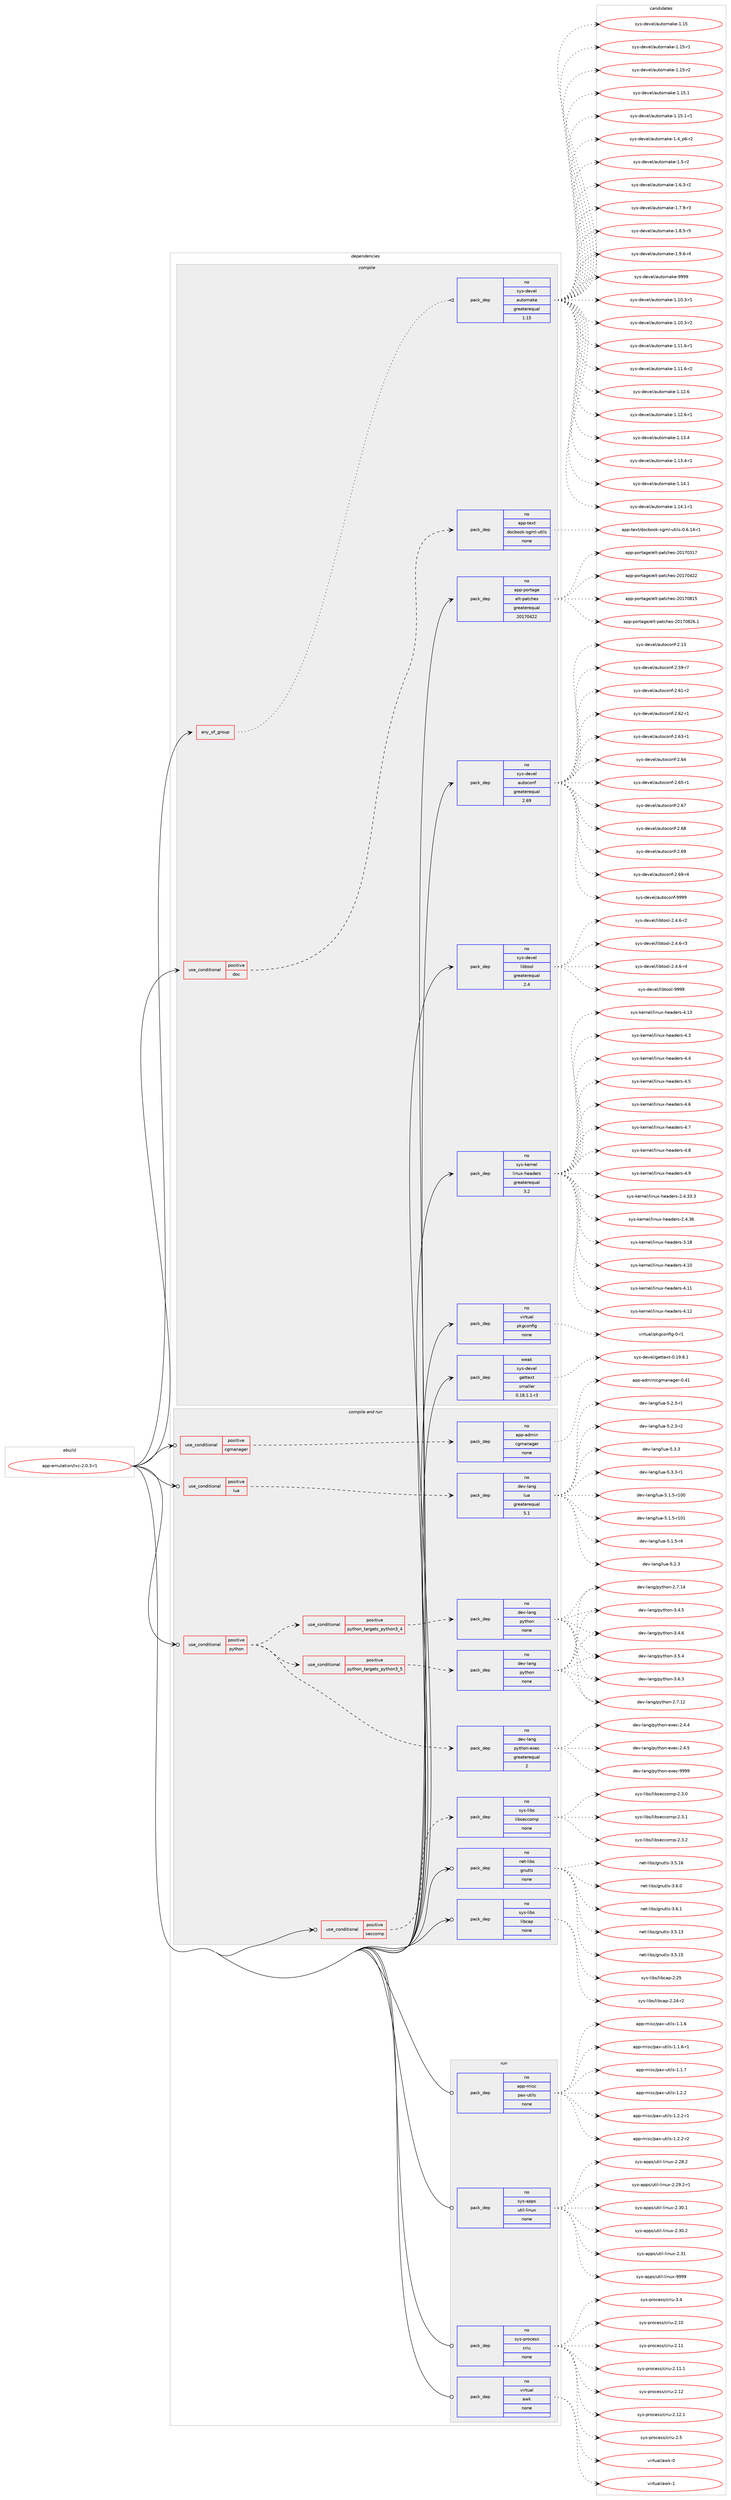 digraph prolog {

# *************
# Graph options
# *************

newrank=true;
concentrate=true;
compound=true;
graph [rankdir=LR,fontname=Helvetica,fontsize=10,ranksep=1.5];#, ranksep=2.5, nodesep=0.2];
edge  [arrowhead=vee];
node  [fontname=Helvetica,fontsize=10];

# **********
# The ebuild
# **********

subgraph cluster_leftcol {
color=gray;
rank=same;
label=<<i>ebuild</i>>;
id [label="app-emulation/lxc-2.0.3-r1", color=red, width=4, href="../app-emulation/lxc-2.0.3-r1.svg"];
}

# ****************
# The dependencies
# ****************

subgraph cluster_midcol {
color=gray;
label=<<i>dependencies</i>>;
subgraph cluster_compile {
fillcolor="#eeeeee";
style=filled;
label=<<i>compile</i>>;
subgraph any438 {
dependency23001 [label=<<TABLE BORDER="0" CELLBORDER="1" CELLSPACING="0" CELLPADDING="4"><TR><TD CELLPADDING="10">any_of_group</TD></TR></TABLE>>, shape=none, color=red];subgraph pack17045 {
dependency23002 [label=<<TABLE BORDER="0" CELLBORDER="1" CELLSPACING="0" CELLPADDING="4" WIDTH="220"><TR><TD ROWSPAN="6" CELLPADDING="30">pack_dep</TD></TR><TR><TD WIDTH="110">no</TD></TR><TR><TD>sys-devel</TD></TR><TR><TD>automake</TD></TR><TR><TD>greaterequal</TD></TR><TR><TD>1.15</TD></TR></TABLE>>, shape=none, color=blue];
}
dependency23001:e -> dependency23002:w [weight=20,style="dotted",arrowhead="oinv"];
}
id:e -> dependency23001:w [weight=20,style="solid",arrowhead="vee"];
subgraph cond5514 {
dependency23003 [label=<<TABLE BORDER="0" CELLBORDER="1" CELLSPACING="0" CELLPADDING="4"><TR><TD ROWSPAN="3" CELLPADDING="10">use_conditional</TD></TR><TR><TD>positive</TD></TR><TR><TD>doc</TD></TR></TABLE>>, shape=none, color=red];
subgraph pack17046 {
dependency23004 [label=<<TABLE BORDER="0" CELLBORDER="1" CELLSPACING="0" CELLPADDING="4" WIDTH="220"><TR><TD ROWSPAN="6" CELLPADDING="30">pack_dep</TD></TR><TR><TD WIDTH="110">no</TD></TR><TR><TD>app-text</TD></TR><TR><TD>docbook-sgml-utils</TD></TR><TR><TD>none</TD></TR><TR><TD></TD></TR></TABLE>>, shape=none, color=blue];
}
dependency23003:e -> dependency23004:w [weight=20,style="dashed",arrowhead="vee"];
}
id:e -> dependency23003:w [weight=20,style="solid",arrowhead="vee"];
subgraph pack17047 {
dependency23005 [label=<<TABLE BORDER="0" CELLBORDER="1" CELLSPACING="0" CELLPADDING="4" WIDTH="220"><TR><TD ROWSPAN="6" CELLPADDING="30">pack_dep</TD></TR><TR><TD WIDTH="110">no</TD></TR><TR><TD>app-portage</TD></TR><TR><TD>elt-patches</TD></TR><TR><TD>greaterequal</TD></TR><TR><TD>20170422</TD></TR></TABLE>>, shape=none, color=blue];
}
id:e -> dependency23005:w [weight=20,style="solid",arrowhead="vee"];
subgraph pack17048 {
dependency23006 [label=<<TABLE BORDER="0" CELLBORDER="1" CELLSPACING="0" CELLPADDING="4" WIDTH="220"><TR><TD ROWSPAN="6" CELLPADDING="30">pack_dep</TD></TR><TR><TD WIDTH="110">no</TD></TR><TR><TD>sys-devel</TD></TR><TR><TD>autoconf</TD></TR><TR><TD>greaterequal</TD></TR><TR><TD>2.69</TD></TR></TABLE>>, shape=none, color=blue];
}
id:e -> dependency23006:w [weight=20,style="solid",arrowhead="vee"];
subgraph pack17049 {
dependency23007 [label=<<TABLE BORDER="0" CELLBORDER="1" CELLSPACING="0" CELLPADDING="4" WIDTH="220"><TR><TD ROWSPAN="6" CELLPADDING="30">pack_dep</TD></TR><TR><TD WIDTH="110">no</TD></TR><TR><TD>sys-devel</TD></TR><TR><TD>libtool</TD></TR><TR><TD>greaterequal</TD></TR><TR><TD>2.4</TD></TR></TABLE>>, shape=none, color=blue];
}
id:e -> dependency23007:w [weight=20,style="solid",arrowhead="vee"];
subgraph pack17050 {
dependency23008 [label=<<TABLE BORDER="0" CELLBORDER="1" CELLSPACING="0" CELLPADDING="4" WIDTH="220"><TR><TD ROWSPAN="6" CELLPADDING="30">pack_dep</TD></TR><TR><TD WIDTH="110">no</TD></TR><TR><TD>sys-kernel</TD></TR><TR><TD>linux-headers</TD></TR><TR><TD>greaterequal</TD></TR><TR><TD>3.2</TD></TR></TABLE>>, shape=none, color=blue];
}
id:e -> dependency23008:w [weight=20,style="solid",arrowhead="vee"];
subgraph pack17051 {
dependency23009 [label=<<TABLE BORDER="0" CELLBORDER="1" CELLSPACING="0" CELLPADDING="4" WIDTH="220"><TR><TD ROWSPAN="6" CELLPADDING="30">pack_dep</TD></TR><TR><TD WIDTH="110">no</TD></TR><TR><TD>virtual</TD></TR><TR><TD>pkgconfig</TD></TR><TR><TD>none</TD></TR><TR><TD></TD></TR></TABLE>>, shape=none, color=blue];
}
id:e -> dependency23009:w [weight=20,style="solid",arrowhead="vee"];
subgraph pack17052 {
dependency23010 [label=<<TABLE BORDER="0" CELLBORDER="1" CELLSPACING="0" CELLPADDING="4" WIDTH="220"><TR><TD ROWSPAN="6" CELLPADDING="30">pack_dep</TD></TR><TR><TD WIDTH="110">weak</TD></TR><TR><TD>sys-devel</TD></TR><TR><TD>gettext</TD></TR><TR><TD>smaller</TD></TR><TR><TD>0.18.1.1-r3</TD></TR></TABLE>>, shape=none, color=blue];
}
id:e -> dependency23010:w [weight=20,style="solid",arrowhead="vee"];
}
subgraph cluster_compileandrun {
fillcolor="#eeeeee";
style=filled;
label=<<i>compile and run</i>>;
subgraph cond5515 {
dependency23011 [label=<<TABLE BORDER="0" CELLBORDER="1" CELLSPACING="0" CELLPADDING="4"><TR><TD ROWSPAN="3" CELLPADDING="10">use_conditional</TD></TR><TR><TD>positive</TD></TR><TR><TD>cgmanager</TD></TR></TABLE>>, shape=none, color=red];
subgraph pack17053 {
dependency23012 [label=<<TABLE BORDER="0" CELLBORDER="1" CELLSPACING="0" CELLPADDING="4" WIDTH="220"><TR><TD ROWSPAN="6" CELLPADDING="30">pack_dep</TD></TR><TR><TD WIDTH="110">no</TD></TR><TR><TD>app-admin</TD></TR><TR><TD>cgmanager</TD></TR><TR><TD>none</TD></TR><TR><TD></TD></TR></TABLE>>, shape=none, color=blue];
}
dependency23011:e -> dependency23012:w [weight=20,style="dashed",arrowhead="vee"];
}
id:e -> dependency23011:w [weight=20,style="solid",arrowhead="odotvee"];
subgraph cond5516 {
dependency23013 [label=<<TABLE BORDER="0" CELLBORDER="1" CELLSPACING="0" CELLPADDING="4"><TR><TD ROWSPAN="3" CELLPADDING="10">use_conditional</TD></TR><TR><TD>positive</TD></TR><TR><TD>lua</TD></TR></TABLE>>, shape=none, color=red];
subgraph pack17054 {
dependency23014 [label=<<TABLE BORDER="0" CELLBORDER="1" CELLSPACING="0" CELLPADDING="4" WIDTH="220"><TR><TD ROWSPAN="6" CELLPADDING="30">pack_dep</TD></TR><TR><TD WIDTH="110">no</TD></TR><TR><TD>dev-lang</TD></TR><TR><TD>lua</TD></TR><TR><TD>greaterequal</TD></TR><TR><TD>5.1</TD></TR></TABLE>>, shape=none, color=blue];
}
dependency23013:e -> dependency23014:w [weight=20,style="dashed",arrowhead="vee"];
}
id:e -> dependency23013:w [weight=20,style="solid",arrowhead="odotvee"];
subgraph cond5517 {
dependency23015 [label=<<TABLE BORDER="0" CELLBORDER="1" CELLSPACING="0" CELLPADDING="4"><TR><TD ROWSPAN="3" CELLPADDING="10">use_conditional</TD></TR><TR><TD>positive</TD></TR><TR><TD>python</TD></TR></TABLE>>, shape=none, color=red];
subgraph cond5518 {
dependency23016 [label=<<TABLE BORDER="0" CELLBORDER="1" CELLSPACING="0" CELLPADDING="4"><TR><TD ROWSPAN="3" CELLPADDING="10">use_conditional</TD></TR><TR><TD>positive</TD></TR><TR><TD>python_targets_python3_4</TD></TR></TABLE>>, shape=none, color=red];
subgraph pack17055 {
dependency23017 [label=<<TABLE BORDER="0" CELLBORDER="1" CELLSPACING="0" CELLPADDING="4" WIDTH="220"><TR><TD ROWSPAN="6" CELLPADDING="30">pack_dep</TD></TR><TR><TD WIDTH="110">no</TD></TR><TR><TD>dev-lang</TD></TR><TR><TD>python</TD></TR><TR><TD>none</TD></TR><TR><TD></TD></TR></TABLE>>, shape=none, color=blue];
}
dependency23016:e -> dependency23017:w [weight=20,style="dashed",arrowhead="vee"];
}
dependency23015:e -> dependency23016:w [weight=20,style="dashed",arrowhead="vee"];
subgraph cond5519 {
dependency23018 [label=<<TABLE BORDER="0" CELLBORDER="1" CELLSPACING="0" CELLPADDING="4"><TR><TD ROWSPAN="3" CELLPADDING="10">use_conditional</TD></TR><TR><TD>positive</TD></TR><TR><TD>python_targets_python3_5</TD></TR></TABLE>>, shape=none, color=red];
subgraph pack17056 {
dependency23019 [label=<<TABLE BORDER="0" CELLBORDER="1" CELLSPACING="0" CELLPADDING="4" WIDTH="220"><TR><TD ROWSPAN="6" CELLPADDING="30">pack_dep</TD></TR><TR><TD WIDTH="110">no</TD></TR><TR><TD>dev-lang</TD></TR><TR><TD>python</TD></TR><TR><TD>none</TD></TR><TR><TD></TD></TR></TABLE>>, shape=none, color=blue];
}
dependency23018:e -> dependency23019:w [weight=20,style="dashed",arrowhead="vee"];
}
dependency23015:e -> dependency23018:w [weight=20,style="dashed",arrowhead="vee"];
subgraph pack17057 {
dependency23020 [label=<<TABLE BORDER="0" CELLBORDER="1" CELLSPACING="0" CELLPADDING="4" WIDTH="220"><TR><TD ROWSPAN="6" CELLPADDING="30">pack_dep</TD></TR><TR><TD WIDTH="110">no</TD></TR><TR><TD>dev-lang</TD></TR><TR><TD>python-exec</TD></TR><TR><TD>greaterequal</TD></TR><TR><TD>2</TD></TR></TABLE>>, shape=none, color=blue];
}
dependency23015:e -> dependency23020:w [weight=20,style="dashed",arrowhead="vee"];
}
id:e -> dependency23015:w [weight=20,style="solid",arrowhead="odotvee"];
subgraph cond5520 {
dependency23021 [label=<<TABLE BORDER="0" CELLBORDER="1" CELLSPACING="0" CELLPADDING="4"><TR><TD ROWSPAN="3" CELLPADDING="10">use_conditional</TD></TR><TR><TD>positive</TD></TR><TR><TD>seccomp</TD></TR></TABLE>>, shape=none, color=red];
subgraph pack17058 {
dependency23022 [label=<<TABLE BORDER="0" CELLBORDER="1" CELLSPACING="0" CELLPADDING="4" WIDTH="220"><TR><TD ROWSPAN="6" CELLPADDING="30">pack_dep</TD></TR><TR><TD WIDTH="110">no</TD></TR><TR><TD>sys-libs</TD></TR><TR><TD>libseccomp</TD></TR><TR><TD>none</TD></TR><TR><TD></TD></TR></TABLE>>, shape=none, color=blue];
}
dependency23021:e -> dependency23022:w [weight=20,style="dashed",arrowhead="vee"];
}
id:e -> dependency23021:w [weight=20,style="solid",arrowhead="odotvee"];
subgraph pack17059 {
dependency23023 [label=<<TABLE BORDER="0" CELLBORDER="1" CELLSPACING="0" CELLPADDING="4" WIDTH="220"><TR><TD ROWSPAN="6" CELLPADDING="30">pack_dep</TD></TR><TR><TD WIDTH="110">no</TD></TR><TR><TD>net-libs</TD></TR><TR><TD>gnutls</TD></TR><TR><TD>none</TD></TR><TR><TD></TD></TR></TABLE>>, shape=none, color=blue];
}
id:e -> dependency23023:w [weight=20,style="solid",arrowhead="odotvee"];
subgraph pack17060 {
dependency23024 [label=<<TABLE BORDER="0" CELLBORDER="1" CELLSPACING="0" CELLPADDING="4" WIDTH="220"><TR><TD ROWSPAN="6" CELLPADDING="30">pack_dep</TD></TR><TR><TD WIDTH="110">no</TD></TR><TR><TD>sys-libs</TD></TR><TR><TD>libcap</TD></TR><TR><TD>none</TD></TR><TR><TD></TD></TR></TABLE>>, shape=none, color=blue];
}
id:e -> dependency23024:w [weight=20,style="solid",arrowhead="odotvee"];
}
subgraph cluster_run {
fillcolor="#eeeeee";
style=filled;
label=<<i>run</i>>;
subgraph pack17061 {
dependency23025 [label=<<TABLE BORDER="0" CELLBORDER="1" CELLSPACING="0" CELLPADDING="4" WIDTH="220"><TR><TD ROWSPAN="6" CELLPADDING="30">pack_dep</TD></TR><TR><TD WIDTH="110">no</TD></TR><TR><TD>app-misc</TD></TR><TR><TD>pax-utils</TD></TR><TR><TD>none</TD></TR><TR><TD></TD></TR></TABLE>>, shape=none, color=blue];
}
id:e -> dependency23025:w [weight=20,style="solid",arrowhead="odot"];
subgraph pack17062 {
dependency23026 [label=<<TABLE BORDER="0" CELLBORDER="1" CELLSPACING="0" CELLPADDING="4" WIDTH="220"><TR><TD ROWSPAN="6" CELLPADDING="30">pack_dep</TD></TR><TR><TD WIDTH="110">no</TD></TR><TR><TD>sys-apps</TD></TR><TR><TD>util-linux</TD></TR><TR><TD>none</TD></TR><TR><TD></TD></TR></TABLE>>, shape=none, color=blue];
}
id:e -> dependency23026:w [weight=20,style="solid",arrowhead="odot"];
subgraph pack17063 {
dependency23027 [label=<<TABLE BORDER="0" CELLBORDER="1" CELLSPACING="0" CELLPADDING="4" WIDTH="220"><TR><TD ROWSPAN="6" CELLPADDING="30">pack_dep</TD></TR><TR><TD WIDTH="110">no</TD></TR><TR><TD>sys-process</TD></TR><TR><TD>criu</TD></TR><TR><TD>none</TD></TR><TR><TD></TD></TR></TABLE>>, shape=none, color=blue];
}
id:e -> dependency23027:w [weight=20,style="solid",arrowhead="odot"];
subgraph pack17064 {
dependency23028 [label=<<TABLE BORDER="0" CELLBORDER="1" CELLSPACING="0" CELLPADDING="4" WIDTH="220"><TR><TD ROWSPAN="6" CELLPADDING="30">pack_dep</TD></TR><TR><TD WIDTH="110">no</TD></TR><TR><TD>virtual</TD></TR><TR><TD>awk</TD></TR><TR><TD>none</TD></TR><TR><TD></TD></TR></TABLE>>, shape=none, color=blue];
}
id:e -> dependency23028:w [weight=20,style="solid",arrowhead="odot"];
}
}

# **************
# The candidates
# **************

subgraph cluster_choices {
rank=same;
color=gray;
label=<<i>candidates</i>>;

subgraph choice17045 {
color=black;
nodesep=1;
choice11512111545100101118101108479711711611110997107101454946494846514511449 [label="sys-devel/automake-1.10.3-r1", color=red, width=4,href="../sys-devel/automake-1.10.3-r1.svg"];
choice11512111545100101118101108479711711611110997107101454946494846514511450 [label="sys-devel/automake-1.10.3-r2", color=red, width=4,href="../sys-devel/automake-1.10.3-r2.svg"];
choice11512111545100101118101108479711711611110997107101454946494946544511449 [label="sys-devel/automake-1.11.6-r1", color=red, width=4,href="../sys-devel/automake-1.11.6-r1.svg"];
choice11512111545100101118101108479711711611110997107101454946494946544511450 [label="sys-devel/automake-1.11.6-r2", color=red, width=4,href="../sys-devel/automake-1.11.6-r2.svg"];
choice1151211154510010111810110847971171161111099710710145494649504654 [label="sys-devel/automake-1.12.6", color=red, width=4,href="../sys-devel/automake-1.12.6.svg"];
choice11512111545100101118101108479711711611110997107101454946495046544511449 [label="sys-devel/automake-1.12.6-r1", color=red, width=4,href="../sys-devel/automake-1.12.6-r1.svg"];
choice1151211154510010111810110847971171161111099710710145494649514652 [label="sys-devel/automake-1.13.4", color=red, width=4,href="../sys-devel/automake-1.13.4.svg"];
choice11512111545100101118101108479711711611110997107101454946495146524511449 [label="sys-devel/automake-1.13.4-r1", color=red, width=4,href="../sys-devel/automake-1.13.4-r1.svg"];
choice1151211154510010111810110847971171161111099710710145494649524649 [label="sys-devel/automake-1.14.1", color=red, width=4,href="../sys-devel/automake-1.14.1.svg"];
choice11512111545100101118101108479711711611110997107101454946495246494511449 [label="sys-devel/automake-1.14.1-r1", color=red, width=4,href="../sys-devel/automake-1.14.1-r1.svg"];
choice115121115451001011181011084797117116111109971071014549464953 [label="sys-devel/automake-1.15", color=red, width=4,href="../sys-devel/automake-1.15.svg"];
choice1151211154510010111810110847971171161111099710710145494649534511449 [label="sys-devel/automake-1.15-r1", color=red, width=4,href="../sys-devel/automake-1.15-r1.svg"];
choice1151211154510010111810110847971171161111099710710145494649534511450 [label="sys-devel/automake-1.15-r2", color=red, width=4,href="../sys-devel/automake-1.15-r2.svg"];
choice1151211154510010111810110847971171161111099710710145494649534649 [label="sys-devel/automake-1.15.1", color=red, width=4,href="../sys-devel/automake-1.15.1.svg"];
choice11512111545100101118101108479711711611110997107101454946495346494511449 [label="sys-devel/automake-1.15.1-r1", color=red, width=4,href="../sys-devel/automake-1.15.1-r1.svg"];
choice115121115451001011181011084797117116111109971071014549465295112544511450 [label="sys-devel/automake-1.4_p6-r2", color=red, width=4,href="../sys-devel/automake-1.4_p6-r2.svg"];
choice11512111545100101118101108479711711611110997107101454946534511450 [label="sys-devel/automake-1.5-r2", color=red, width=4,href="../sys-devel/automake-1.5-r2.svg"];
choice115121115451001011181011084797117116111109971071014549465446514511450 [label="sys-devel/automake-1.6.3-r2", color=red, width=4,href="../sys-devel/automake-1.6.3-r2.svg"];
choice115121115451001011181011084797117116111109971071014549465546574511451 [label="sys-devel/automake-1.7.9-r3", color=red, width=4,href="../sys-devel/automake-1.7.9-r3.svg"];
choice115121115451001011181011084797117116111109971071014549465646534511453 [label="sys-devel/automake-1.8.5-r5", color=red, width=4,href="../sys-devel/automake-1.8.5-r5.svg"];
choice115121115451001011181011084797117116111109971071014549465746544511452 [label="sys-devel/automake-1.9.6-r4", color=red, width=4,href="../sys-devel/automake-1.9.6-r4.svg"];
choice115121115451001011181011084797117116111109971071014557575757 [label="sys-devel/automake-9999", color=red, width=4,href="../sys-devel/automake-9999.svg"];
dependency23002:e -> choice11512111545100101118101108479711711611110997107101454946494846514511449:w [style=dotted,weight="100"];
dependency23002:e -> choice11512111545100101118101108479711711611110997107101454946494846514511450:w [style=dotted,weight="100"];
dependency23002:e -> choice11512111545100101118101108479711711611110997107101454946494946544511449:w [style=dotted,weight="100"];
dependency23002:e -> choice11512111545100101118101108479711711611110997107101454946494946544511450:w [style=dotted,weight="100"];
dependency23002:e -> choice1151211154510010111810110847971171161111099710710145494649504654:w [style=dotted,weight="100"];
dependency23002:e -> choice11512111545100101118101108479711711611110997107101454946495046544511449:w [style=dotted,weight="100"];
dependency23002:e -> choice1151211154510010111810110847971171161111099710710145494649514652:w [style=dotted,weight="100"];
dependency23002:e -> choice11512111545100101118101108479711711611110997107101454946495146524511449:w [style=dotted,weight="100"];
dependency23002:e -> choice1151211154510010111810110847971171161111099710710145494649524649:w [style=dotted,weight="100"];
dependency23002:e -> choice11512111545100101118101108479711711611110997107101454946495246494511449:w [style=dotted,weight="100"];
dependency23002:e -> choice115121115451001011181011084797117116111109971071014549464953:w [style=dotted,weight="100"];
dependency23002:e -> choice1151211154510010111810110847971171161111099710710145494649534511449:w [style=dotted,weight="100"];
dependency23002:e -> choice1151211154510010111810110847971171161111099710710145494649534511450:w [style=dotted,weight="100"];
dependency23002:e -> choice1151211154510010111810110847971171161111099710710145494649534649:w [style=dotted,weight="100"];
dependency23002:e -> choice11512111545100101118101108479711711611110997107101454946495346494511449:w [style=dotted,weight="100"];
dependency23002:e -> choice115121115451001011181011084797117116111109971071014549465295112544511450:w [style=dotted,weight="100"];
dependency23002:e -> choice11512111545100101118101108479711711611110997107101454946534511450:w [style=dotted,weight="100"];
dependency23002:e -> choice115121115451001011181011084797117116111109971071014549465446514511450:w [style=dotted,weight="100"];
dependency23002:e -> choice115121115451001011181011084797117116111109971071014549465546574511451:w [style=dotted,weight="100"];
dependency23002:e -> choice115121115451001011181011084797117116111109971071014549465646534511453:w [style=dotted,weight="100"];
dependency23002:e -> choice115121115451001011181011084797117116111109971071014549465746544511452:w [style=dotted,weight="100"];
dependency23002:e -> choice115121115451001011181011084797117116111109971071014557575757:w [style=dotted,weight="100"];
}
subgraph choice17046 {
color=black;
nodesep=1;
choice97112112451161011201164710011199981111111074511510310910845117116105108115454846544649524511449 [label="app-text/docbook-sgml-utils-0.6.14-r1", color=red, width=4,href="../app-text/docbook-sgml-utils-0.6.14-r1.svg"];
dependency23004:e -> choice97112112451161011201164710011199981111111074511510310910845117116105108115454846544649524511449:w [style=dotted,weight="100"];
}
subgraph choice17047 {
color=black;
nodesep=1;
choice97112112451121111141169710310147101108116451129711699104101115455048495548514955 [label="app-portage/elt-patches-20170317", color=red, width=4,href="../app-portage/elt-patches-20170317.svg"];
choice97112112451121111141169710310147101108116451129711699104101115455048495548525050 [label="app-portage/elt-patches-20170422", color=red, width=4,href="../app-portage/elt-patches-20170422.svg"];
choice97112112451121111141169710310147101108116451129711699104101115455048495548564953 [label="app-portage/elt-patches-20170815", color=red, width=4,href="../app-portage/elt-patches-20170815.svg"];
choice971121124511211111411697103101471011081164511297116991041011154550484955485650544649 [label="app-portage/elt-patches-20170826.1", color=red, width=4,href="../app-portage/elt-patches-20170826.1.svg"];
dependency23005:e -> choice97112112451121111141169710310147101108116451129711699104101115455048495548514955:w [style=dotted,weight="100"];
dependency23005:e -> choice97112112451121111141169710310147101108116451129711699104101115455048495548525050:w [style=dotted,weight="100"];
dependency23005:e -> choice97112112451121111141169710310147101108116451129711699104101115455048495548564953:w [style=dotted,weight="100"];
dependency23005:e -> choice971121124511211111411697103101471011081164511297116991041011154550484955485650544649:w [style=dotted,weight="100"];
}
subgraph choice17048 {
color=black;
nodesep=1;
choice115121115451001011181011084797117116111991111101024550464951 [label="sys-devel/autoconf-2.13", color=red, width=4,href="../sys-devel/autoconf-2.13.svg"];
choice1151211154510010111810110847971171161119911111010245504653574511455 [label="sys-devel/autoconf-2.59-r7", color=red, width=4,href="../sys-devel/autoconf-2.59-r7.svg"];
choice1151211154510010111810110847971171161119911111010245504654494511450 [label="sys-devel/autoconf-2.61-r2", color=red, width=4,href="../sys-devel/autoconf-2.61-r2.svg"];
choice1151211154510010111810110847971171161119911111010245504654504511449 [label="sys-devel/autoconf-2.62-r1", color=red, width=4,href="../sys-devel/autoconf-2.62-r1.svg"];
choice1151211154510010111810110847971171161119911111010245504654514511449 [label="sys-devel/autoconf-2.63-r1", color=red, width=4,href="../sys-devel/autoconf-2.63-r1.svg"];
choice115121115451001011181011084797117116111991111101024550465452 [label="sys-devel/autoconf-2.64", color=red, width=4,href="../sys-devel/autoconf-2.64.svg"];
choice1151211154510010111810110847971171161119911111010245504654534511449 [label="sys-devel/autoconf-2.65-r1", color=red, width=4,href="../sys-devel/autoconf-2.65-r1.svg"];
choice115121115451001011181011084797117116111991111101024550465455 [label="sys-devel/autoconf-2.67", color=red, width=4,href="../sys-devel/autoconf-2.67.svg"];
choice115121115451001011181011084797117116111991111101024550465456 [label="sys-devel/autoconf-2.68", color=red, width=4,href="../sys-devel/autoconf-2.68.svg"];
choice115121115451001011181011084797117116111991111101024550465457 [label="sys-devel/autoconf-2.69", color=red, width=4,href="../sys-devel/autoconf-2.69.svg"];
choice1151211154510010111810110847971171161119911111010245504654574511452 [label="sys-devel/autoconf-2.69-r4", color=red, width=4,href="../sys-devel/autoconf-2.69-r4.svg"];
choice115121115451001011181011084797117116111991111101024557575757 [label="sys-devel/autoconf-9999", color=red, width=4,href="../sys-devel/autoconf-9999.svg"];
dependency23006:e -> choice115121115451001011181011084797117116111991111101024550464951:w [style=dotted,weight="100"];
dependency23006:e -> choice1151211154510010111810110847971171161119911111010245504653574511455:w [style=dotted,weight="100"];
dependency23006:e -> choice1151211154510010111810110847971171161119911111010245504654494511450:w [style=dotted,weight="100"];
dependency23006:e -> choice1151211154510010111810110847971171161119911111010245504654504511449:w [style=dotted,weight="100"];
dependency23006:e -> choice1151211154510010111810110847971171161119911111010245504654514511449:w [style=dotted,weight="100"];
dependency23006:e -> choice115121115451001011181011084797117116111991111101024550465452:w [style=dotted,weight="100"];
dependency23006:e -> choice1151211154510010111810110847971171161119911111010245504654534511449:w [style=dotted,weight="100"];
dependency23006:e -> choice115121115451001011181011084797117116111991111101024550465455:w [style=dotted,weight="100"];
dependency23006:e -> choice115121115451001011181011084797117116111991111101024550465456:w [style=dotted,weight="100"];
dependency23006:e -> choice115121115451001011181011084797117116111991111101024550465457:w [style=dotted,weight="100"];
dependency23006:e -> choice1151211154510010111810110847971171161119911111010245504654574511452:w [style=dotted,weight="100"];
dependency23006:e -> choice115121115451001011181011084797117116111991111101024557575757:w [style=dotted,weight="100"];
}
subgraph choice17049 {
color=black;
nodesep=1;
choice1151211154510010111810110847108105981161111111084550465246544511450 [label="sys-devel/libtool-2.4.6-r2", color=red, width=4,href="../sys-devel/libtool-2.4.6-r2.svg"];
choice1151211154510010111810110847108105981161111111084550465246544511451 [label="sys-devel/libtool-2.4.6-r3", color=red, width=4,href="../sys-devel/libtool-2.4.6-r3.svg"];
choice1151211154510010111810110847108105981161111111084550465246544511452 [label="sys-devel/libtool-2.4.6-r4", color=red, width=4,href="../sys-devel/libtool-2.4.6-r4.svg"];
choice1151211154510010111810110847108105981161111111084557575757 [label="sys-devel/libtool-9999", color=red, width=4,href="../sys-devel/libtool-9999.svg"];
dependency23007:e -> choice1151211154510010111810110847108105981161111111084550465246544511450:w [style=dotted,weight="100"];
dependency23007:e -> choice1151211154510010111810110847108105981161111111084550465246544511451:w [style=dotted,weight="100"];
dependency23007:e -> choice1151211154510010111810110847108105981161111111084550465246544511452:w [style=dotted,weight="100"];
dependency23007:e -> choice1151211154510010111810110847108105981161111111084557575757:w [style=dotted,weight="100"];
}
subgraph choice17050 {
color=black;
nodesep=1;
choice11512111545107101114110101108471081051101171204510410197100101114115455046524651514651 [label="sys-kernel/linux-headers-2.4.33.3", color=red, width=4,href="../sys-kernel/linux-headers-2.4.33.3.svg"];
choice1151211154510710111411010110847108105110117120451041019710010111411545504652465154 [label="sys-kernel/linux-headers-2.4.36", color=red, width=4,href="../sys-kernel/linux-headers-2.4.36.svg"];
choice115121115451071011141101011084710810511011712045104101971001011141154551464956 [label="sys-kernel/linux-headers-3.18", color=red, width=4,href="../sys-kernel/linux-headers-3.18.svg"];
choice115121115451071011141101011084710810511011712045104101971001011141154552464948 [label="sys-kernel/linux-headers-4.10", color=red, width=4,href="../sys-kernel/linux-headers-4.10.svg"];
choice115121115451071011141101011084710810511011712045104101971001011141154552464949 [label="sys-kernel/linux-headers-4.11", color=red, width=4,href="../sys-kernel/linux-headers-4.11.svg"];
choice115121115451071011141101011084710810511011712045104101971001011141154552464950 [label="sys-kernel/linux-headers-4.12", color=red, width=4,href="../sys-kernel/linux-headers-4.12.svg"];
choice115121115451071011141101011084710810511011712045104101971001011141154552464951 [label="sys-kernel/linux-headers-4.13", color=red, width=4,href="../sys-kernel/linux-headers-4.13.svg"];
choice1151211154510710111411010110847108105110117120451041019710010111411545524651 [label="sys-kernel/linux-headers-4.3", color=red, width=4,href="../sys-kernel/linux-headers-4.3.svg"];
choice1151211154510710111411010110847108105110117120451041019710010111411545524652 [label="sys-kernel/linux-headers-4.4", color=red, width=4,href="../sys-kernel/linux-headers-4.4.svg"];
choice1151211154510710111411010110847108105110117120451041019710010111411545524653 [label="sys-kernel/linux-headers-4.5", color=red, width=4,href="../sys-kernel/linux-headers-4.5.svg"];
choice1151211154510710111411010110847108105110117120451041019710010111411545524654 [label="sys-kernel/linux-headers-4.6", color=red, width=4,href="../sys-kernel/linux-headers-4.6.svg"];
choice1151211154510710111411010110847108105110117120451041019710010111411545524655 [label="sys-kernel/linux-headers-4.7", color=red, width=4,href="../sys-kernel/linux-headers-4.7.svg"];
choice1151211154510710111411010110847108105110117120451041019710010111411545524656 [label="sys-kernel/linux-headers-4.8", color=red, width=4,href="../sys-kernel/linux-headers-4.8.svg"];
choice1151211154510710111411010110847108105110117120451041019710010111411545524657 [label="sys-kernel/linux-headers-4.9", color=red, width=4,href="../sys-kernel/linux-headers-4.9.svg"];
dependency23008:e -> choice11512111545107101114110101108471081051101171204510410197100101114115455046524651514651:w [style=dotted,weight="100"];
dependency23008:e -> choice1151211154510710111411010110847108105110117120451041019710010111411545504652465154:w [style=dotted,weight="100"];
dependency23008:e -> choice115121115451071011141101011084710810511011712045104101971001011141154551464956:w [style=dotted,weight="100"];
dependency23008:e -> choice115121115451071011141101011084710810511011712045104101971001011141154552464948:w [style=dotted,weight="100"];
dependency23008:e -> choice115121115451071011141101011084710810511011712045104101971001011141154552464949:w [style=dotted,weight="100"];
dependency23008:e -> choice115121115451071011141101011084710810511011712045104101971001011141154552464950:w [style=dotted,weight="100"];
dependency23008:e -> choice115121115451071011141101011084710810511011712045104101971001011141154552464951:w [style=dotted,weight="100"];
dependency23008:e -> choice1151211154510710111411010110847108105110117120451041019710010111411545524651:w [style=dotted,weight="100"];
dependency23008:e -> choice1151211154510710111411010110847108105110117120451041019710010111411545524652:w [style=dotted,weight="100"];
dependency23008:e -> choice1151211154510710111411010110847108105110117120451041019710010111411545524653:w [style=dotted,weight="100"];
dependency23008:e -> choice1151211154510710111411010110847108105110117120451041019710010111411545524654:w [style=dotted,weight="100"];
dependency23008:e -> choice1151211154510710111411010110847108105110117120451041019710010111411545524655:w [style=dotted,weight="100"];
dependency23008:e -> choice1151211154510710111411010110847108105110117120451041019710010111411545524656:w [style=dotted,weight="100"];
dependency23008:e -> choice1151211154510710111411010110847108105110117120451041019710010111411545524657:w [style=dotted,weight="100"];
}
subgraph choice17051 {
color=black;
nodesep=1;
choice11810511411611797108471121071039911111010210510345484511449 [label="virtual/pkgconfig-0-r1", color=red, width=4,href="../virtual/pkgconfig-0-r1.svg"];
dependency23009:e -> choice11810511411611797108471121071039911111010210510345484511449:w [style=dotted,weight="100"];
}
subgraph choice17052 {
color=black;
nodesep=1;
choice1151211154510010111810110847103101116116101120116454846495746564649 [label="sys-devel/gettext-0.19.8.1", color=red, width=4,href="../sys-devel/gettext-0.19.8.1.svg"];
dependency23010:e -> choice1151211154510010111810110847103101116116101120116454846495746564649:w [style=dotted,weight="100"];
}
subgraph choice17053 {
color=black;
nodesep=1;
choice971121124597100109105110479910310997110971031011144548465249 [label="app-admin/cgmanager-0.41", color=red, width=4,href="../app-admin/cgmanager-0.41.svg"];
dependency23012:e -> choice971121124597100109105110479910310997110971031011144548465249:w [style=dotted,weight="100"];
}
subgraph choice17054 {
color=black;
nodesep=1;
choice1001011184510897110103471081179745534649465345114494848 [label="dev-lang/lua-5.1.5-r100", color=red, width=4,href="../dev-lang/lua-5.1.5-r100.svg"];
choice1001011184510897110103471081179745534649465345114494849 [label="dev-lang/lua-5.1.5-r101", color=red, width=4,href="../dev-lang/lua-5.1.5-r101.svg"];
choice100101118451089711010347108117974553464946534511452 [label="dev-lang/lua-5.1.5-r4", color=red, width=4,href="../dev-lang/lua-5.1.5-r4.svg"];
choice10010111845108971101034710811797455346504651 [label="dev-lang/lua-5.2.3", color=red, width=4,href="../dev-lang/lua-5.2.3.svg"];
choice100101118451089711010347108117974553465046514511449 [label="dev-lang/lua-5.2.3-r1", color=red, width=4,href="../dev-lang/lua-5.2.3-r1.svg"];
choice100101118451089711010347108117974553465046514511450 [label="dev-lang/lua-5.2.3-r2", color=red, width=4,href="../dev-lang/lua-5.2.3-r2.svg"];
choice10010111845108971101034710811797455346514651 [label="dev-lang/lua-5.3.3", color=red, width=4,href="../dev-lang/lua-5.3.3.svg"];
choice100101118451089711010347108117974553465146514511449 [label="dev-lang/lua-5.3.3-r1", color=red, width=4,href="../dev-lang/lua-5.3.3-r1.svg"];
dependency23014:e -> choice1001011184510897110103471081179745534649465345114494848:w [style=dotted,weight="100"];
dependency23014:e -> choice1001011184510897110103471081179745534649465345114494849:w [style=dotted,weight="100"];
dependency23014:e -> choice100101118451089711010347108117974553464946534511452:w [style=dotted,weight="100"];
dependency23014:e -> choice10010111845108971101034710811797455346504651:w [style=dotted,weight="100"];
dependency23014:e -> choice100101118451089711010347108117974553465046514511449:w [style=dotted,weight="100"];
dependency23014:e -> choice100101118451089711010347108117974553465046514511450:w [style=dotted,weight="100"];
dependency23014:e -> choice10010111845108971101034710811797455346514651:w [style=dotted,weight="100"];
dependency23014:e -> choice100101118451089711010347108117974553465146514511449:w [style=dotted,weight="100"];
}
subgraph choice17055 {
color=black;
nodesep=1;
choice10010111845108971101034711212111610411111045504655464950 [label="dev-lang/python-2.7.12", color=red, width=4,href="../dev-lang/python-2.7.12.svg"];
choice10010111845108971101034711212111610411111045504655464952 [label="dev-lang/python-2.7.14", color=red, width=4,href="../dev-lang/python-2.7.14.svg"];
choice100101118451089711010347112121116104111110455146524653 [label="dev-lang/python-3.4.5", color=red, width=4,href="../dev-lang/python-3.4.5.svg"];
choice100101118451089711010347112121116104111110455146524654 [label="dev-lang/python-3.4.6", color=red, width=4,href="../dev-lang/python-3.4.6.svg"];
choice100101118451089711010347112121116104111110455146534652 [label="dev-lang/python-3.5.4", color=red, width=4,href="../dev-lang/python-3.5.4.svg"];
choice100101118451089711010347112121116104111110455146544651 [label="dev-lang/python-3.6.3", color=red, width=4,href="../dev-lang/python-3.6.3.svg"];
dependency23017:e -> choice10010111845108971101034711212111610411111045504655464950:w [style=dotted,weight="100"];
dependency23017:e -> choice10010111845108971101034711212111610411111045504655464952:w [style=dotted,weight="100"];
dependency23017:e -> choice100101118451089711010347112121116104111110455146524653:w [style=dotted,weight="100"];
dependency23017:e -> choice100101118451089711010347112121116104111110455146524654:w [style=dotted,weight="100"];
dependency23017:e -> choice100101118451089711010347112121116104111110455146534652:w [style=dotted,weight="100"];
dependency23017:e -> choice100101118451089711010347112121116104111110455146544651:w [style=dotted,weight="100"];
}
subgraph choice17056 {
color=black;
nodesep=1;
choice10010111845108971101034711212111610411111045504655464950 [label="dev-lang/python-2.7.12", color=red, width=4,href="../dev-lang/python-2.7.12.svg"];
choice10010111845108971101034711212111610411111045504655464952 [label="dev-lang/python-2.7.14", color=red, width=4,href="../dev-lang/python-2.7.14.svg"];
choice100101118451089711010347112121116104111110455146524653 [label="dev-lang/python-3.4.5", color=red, width=4,href="../dev-lang/python-3.4.5.svg"];
choice100101118451089711010347112121116104111110455146524654 [label="dev-lang/python-3.4.6", color=red, width=4,href="../dev-lang/python-3.4.6.svg"];
choice100101118451089711010347112121116104111110455146534652 [label="dev-lang/python-3.5.4", color=red, width=4,href="../dev-lang/python-3.5.4.svg"];
choice100101118451089711010347112121116104111110455146544651 [label="dev-lang/python-3.6.3", color=red, width=4,href="../dev-lang/python-3.6.3.svg"];
dependency23019:e -> choice10010111845108971101034711212111610411111045504655464950:w [style=dotted,weight="100"];
dependency23019:e -> choice10010111845108971101034711212111610411111045504655464952:w [style=dotted,weight="100"];
dependency23019:e -> choice100101118451089711010347112121116104111110455146524653:w [style=dotted,weight="100"];
dependency23019:e -> choice100101118451089711010347112121116104111110455146524654:w [style=dotted,weight="100"];
dependency23019:e -> choice100101118451089711010347112121116104111110455146534652:w [style=dotted,weight="100"];
dependency23019:e -> choice100101118451089711010347112121116104111110455146544651:w [style=dotted,weight="100"];
}
subgraph choice17057 {
color=black;
nodesep=1;
choice1001011184510897110103471121211161041111104510112010199455046524652 [label="dev-lang/python-exec-2.4.4", color=red, width=4,href="../dev-lang/python-exec-2.4.4.svg"];
choice1001011184510897110103471121211161041111104510112010199455046524653 [label="dev-lang/python-exec-2.4.5", color=red, width=4,href="../dev-lang/python-exec-2.4.5.svg"];
choice10010111845108971101034711212111610411111045101120101994557575757 [label="dev-lang/python-exec-9999", color=red, width=4,href="../dev-lang/python-exec-9999.svg"];
dependency23020:e -> choice1001011184510897110103471121211161041111104510112010199455046524652:w [style=dotted,weight="100"];
dependency23020:e -> choice1001011184510897110103471121211161041111104510112010199455046524653:w [style=dotted,weight="100"];
dependency23020:e -> choice10010111845108971101034711212111610411111045101120101994557575757:w [style=dotted,weight="100"];
}
subgraph choice17058 {
color=black;
nodesep=1;
choice115121115451081059811547108105981151019999111109112455046514648 [label="sys-libs/libseccomp-2.3.0", color=red, width=4,href="../sys-libs/libseccomp-2.3.0.svg"];
choice115121115451081059811547108105981151019999111109112455046514649 [label="sys-libs/libseccomp-2.3.1", color=red, width=4,href="../sys-libs/libseccomp-2.3.1.svg"];
choice115121115451081059811547108105981151019999111109112455046514650 [label="sys-libs/libseccomp-2.3.2", color=red, width=4,href="../sys-libs/libseccomp-2.3.2.svg"];
dependency23022:e -> choice115121115451081059811547108105981151019999111109112455046514648:w [style=dotted,weight="100"];
dependency23022:e -> choice115121115451081059811547108105981151019999111109112455046514649:w [style=dotted,weight="100"];
dependency23022:e -> choice115121115451081059811547108105981151019999111109112455046514650:w [style=dotted,weight="100"];
}
subgraph choice17059 {
color=black;
nodesep=1;
choice11010111645108105981154710311011711610811545514653464951 [label="net-libs/gnutls-3.5.13", color=red, width=4,href="../net-libs/gnutls-3.5.13.svg"];
choice11010111645108105981154710311011711610811545514653464953 [label="net-libs/gnutls-3.5.15", color=red, width=4,href="../net-libs/gnutls-3.5.15.svg"];
choice11010111645108105981154710311011711610811545514653464954 [label="net-libs/gnutls-3.5.16", color=red, width=4,href="../net-libs/gnutls-3.5.16.svg"];
choice110101116451081059811547103110117116108115455146544648 [label="net-libs/gnutls-3.6.0", color=red, width=4,href="../net-libs/gnutls-3.6.0.svg"];
choice110101116451081059811547103110117116108115455146544649 [label="net-libs/gnutls-3.6.1", color=red, width=4,href="../net-libs/gnutls-3.6.1.svg"];
dependency23023:e -> choice11010111645108105981154710311011711610811545514653464951:w [style=dotted,weight="100"];
dependency23023:e -> choice11010111645108105981154710311011711610811545514653464953:w [style=dotted,weight="100"];
dependency23023:e -> choice11010111645108105981154710311011711610811545514653464954:w [style=dotted,weight="100"];
dependency23023:e -> choice110101116451081059811547103110117116108115455146544648:w [style=dotted,weight="100"];
dependency23023:e -> choice110101116451081059811547103110117116108115455146544649:w [style=dotted,weight="100"];
}
subgraph choice17060 {
color=black;
nodesep=1;
choice11512111545108105981154710810598999711245504650524511450 [label="sys-libs/libcap-2.24-r2", color=red, width=4,href="../sys-libs/libcap-2.24-r2.svg"];
choice1151211154510810598115471081059899971124550465053 [label="sys-libs/libcap-2.25", color=red, width=4,href="../sys-libs/libcap-2.25.svg"];
dependency23024:e -> choice11512111545108105981154710810598999711245504650524511450:w [style=dotted,weight="100"];
dependency23024:e -> choice1151211154510810598115471081059899971124550465053:w [style=dotted,weight="100"];
}
subgraph choice17061 {
color=black;
nodesep=1;
choice971121124510910511599471129712045117116105108115454946494654 [label="app-misc/pax-utils-1.1.6", color=red, width=4,href="../app-misc/pax-utils-1.1.6.svg"];
choice9711211245109105115994711297120451171161051081154549464946544511449 [label="app-misc/pax-utils-1.1.6-r1", color=red, width=4,href="../app-misc/pax-utils-1.1.6-r1.svg"];
choice971121124510910511599471129712045117116105108115454946494655 [label="app-misc/pax-utils-1.1.7", color=red, width=4,href="../app-misc/pax-utils-1.1.7.svg"];
choice971121124510910511599471129712045117116105108115454946504650 [label="app-misc/pax-utils-1.2.2", color=red, width=4,href="../app-misc/pax-utils-1.2.2.svg"];
choice9711211245109105115994711297120451171161051081154549465046504511449 [label="app-misc/pax-utils-1.2.2-r1", color=red, width=4,href="../app-misc/pax-utils-1.2.2-r1.svg"];
choice9711211245109105115994711297120451171161051081154549465046504511450 [label="app-misc/pax-utils-1.2.2-r2", color=red, width=4,href="../app-misc/pax-utils-1.2.2-r2.svg"];
dependency23025:e -> choice971121124510910511599471129712045117116105108115454946494654:w [style=dotted,weight="100"];
dependency23025:e -> choice9711211245109105115994711297120451171161051081154549464946544511449:w [style=dotted,weight="100"];
dependency23025:e -> choice971121124510910511599471129712045117116105108115454946494655:w [style=dotted,weight="100"];
dependency23025:e -> choice971121124510910511599471129712045117116105108115454946504650:w [style=dotted,weight="100"];
dependency23025:e -> choice9711211245109105115994711297120451171161051081154549465046504511449:w [style=dotted,weight="100"];
dependency23025:e -> choice9711211245109105115994711297120451171161051081154549465046504511450:w [style=dotted,weight="100"];
}
subgraph choice17062 {
color=black;
nodesep=1;
choice1151211154597112112115471171161051084510810511011712045504650564650 [label="sys-apps/util-linux-2.28.2", color=red, width=4,href="../sys-apps/util-linux-2.28.2.svg"];
choice11512111545971121121154711711610510845108105110117120455046505746504511449 [label="sys-apps/util-linux-2.29.2-r1", color=red, width=4,href="../sys-apps/util-linux-2.29.2-r1.svg"];
choice1151211154597112112115471171161051084510810511011712045504651484649 [label="sys-apps/util-linux-2.30.1", color=red, width=4,href="../sys-apps/util-linux-2.30.1.svg"];
choice1151211154597112112115471171161051084510810511011712045504651484650 [label="sys-apps/util-linux-2.30.2", color=red, width=4,href="../sys-apps/util-linux-2.30.2.svg"];
choice115121115459711211211547117116105108451081051101171204550465149 [label="sys-apps/util-linux-2.31", color=red, width=4,href="../sys-apps/util-linux-2.31.svg"];
choice115121115459711211211547117116105108451081051101171204557575757 [label="sys-apps/util-linux-9999", color=red, width=4,href="../sys-apps/util-linux-9999.svg"];
dependency23026:e -> choice1151211154597112112115471171161051084510810511011712045504650564650:w [style=dotted,weight="100"];
dependency23026:e -> choice11512111545971121121154711711610510845108105110117120455046505746504511449:w [style=dotted,weight="100"];
dependency23026:e -> choice1151211154597112112115471171161051084510810511011712045504651484649:w [style=dotted,weight="100"];
dependency23026:e -> choice1151211154597112112115471171161051084510810511011712045504651484650:w [style=dotted,weight="100"];
dependency23026:e -> choice115121115459711211211547117116105108451081051101171204550465149:w [style=dotted,weight="100"];
dependency23026:e -> choice115121115459711211211547117116105108451081051101171204557575757:w [style=dotted,weight="100"];
}
subgraph choice17063 {
color=black;
nodesep=1;
choice115121115451121141119910111511547991141051174550464948 [label="sys-process/criu-2.10", color=red, width=4,href="../sys-process/criu-2.10.svg"];
choice115121115451121141119910111511547991141051174550464949 [label="sys-process/criu-2.11", color=red, width=4,href="../sys-process/criu-2.11.svg"];
choice1151211154511211411199101115115479911410511745504649494649 [label="sys-process/criu-2.11.1", color=red, width=4,href="../sys-process/criu-2.11.1.svg"];
choice115121115451121141119910111511547991141051174550464950 [label="sys-process/criu-2.12", color=red, width=4,href="../sys-process/criu-2.12.svg"];
choice1151211154511211411199101115115479911410511745504649504649 [label="sys-process/criu-2.12.1", color=red, width=4,href="../sys-process/criu-2.12.1.svg"];
choice1151211154511211411199101115115479911410511745504653 [label="sys-process/criu-2.5", color=red, width=4,href="../sys-process/criu-2.5.svg"];
choice1151211154511211411199101115115479911410511745514652 [label="sys-process/criu-3.4", color=red, width=4,href="../sys-process/criu-3.4.svg"];
dependency23027:e -> choice115121115451121141119910111511547991141051174550464948:w [style=dotted,weight="100"];
dependency23027:e -> choice115121115451121141119910111511547991141051174550464949:w [style=dotted,weight="100"];
dependency23027:e -> choice1151211154511211411199101115115479911410511745504649494649:w [style=dotted,weight="100"];
dependency23027:e -> choice115121115451121141119910111511547991141051174550464950:w [style=dotted,weight="100"];
dependency23027:e -> choice1151211154511211411199101115115479911410511745504649504649:w [style=dotted,weight="100"];
dependency23027:e -> choice1151211154511211411199101115115479911410511745504653:w [style=dotted,weight="100"];
dependency23027:e -> choice1151211154511211411199101115115479911410511745514652:w [style=dotted,weight="100"];
}
subgraph choice17064 {
color=black;
nodesep=1;
choice1181051141161179710847971191074548 [label="virtual/awk-0", color=red, width=4,href="../virtual/awk-0.svg"];
choice1181051141161179710847971191074549 [label="virtual/awk-1", color=red, width=4,href="../virtual/awk-1.svg"];
dependency23028:e -> choice1181051141161179710847971191074548:w [style=dotted,weight="100"];
dependency23028:e -> choice1181051141161179710847971191074549:w [style=dotted,weight="100"];
}
}

}
